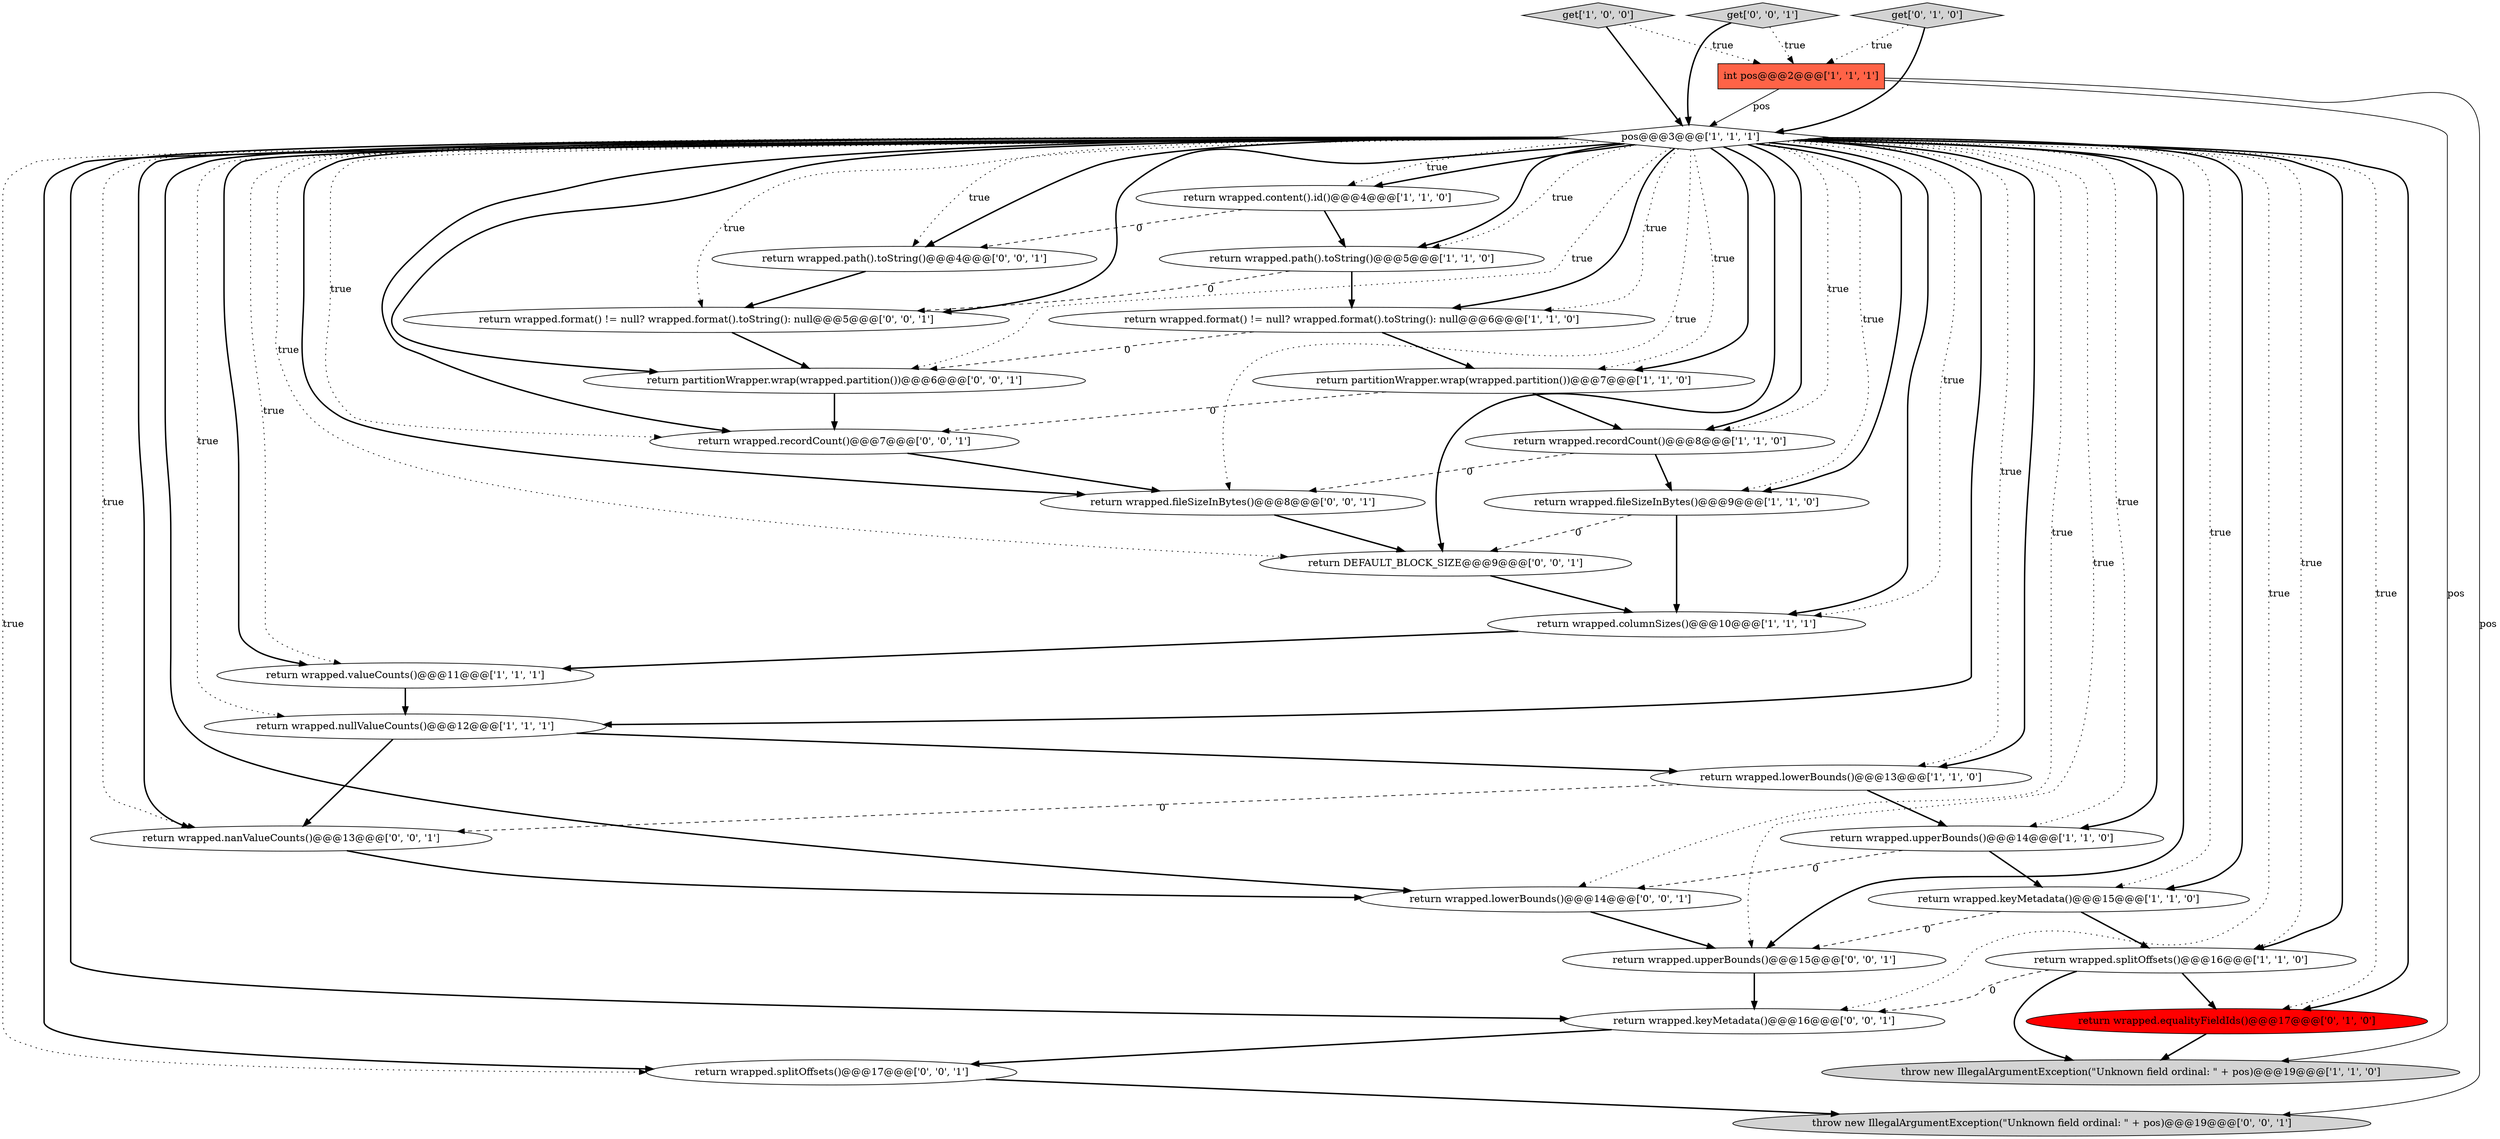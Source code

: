 digraph {
3 [style = filled, label = "return wrapped.format() != null? wrapped.format().toString(): null@@@6@@@['1', '1', '0']", fillcolor = white, shape = ellipse image = "AAA0AAABBB1BBB"];
29 [style = filled, label = "return wrapped.nanValueCounts()@@@13@@@['0', '0', '1']", fillcolor = white, shape = ellipse image = "AAA0AAABBB3BBB"];
22 [style = filled, label = "return DEFAULT_BLOCK_SIZE@@@9@@@['0', '0', '1']", fillcolor = white, shape = ellipse image = "AAA0AAABBB3BBB"];
19 [style = filled, label = "return wrapped.lowerBounds()@@@14@@@['0', '0', '1']", fillcolor = white, shape = ellipse image = "AAA0AAABBB3BBB"];
1 [style = filled, label = "return wrapped.path().toString()@@@5@@@['1', '1', '0']", fillcolor = white, shape = ellipse image = "AAA0AAABBB1BBB"];
25 [style = filled, label = "return wrapped.recordCount()@@@7@@@['0', '0', '1']", fillcolor = white, shape = ellipse image = "AAA0AAABBB3BBB"];
27 [style = filled, label = "return partitionWrapper.wrap(wrapped.partition())@@@6@@@['0', '0', '1']", fillcolor = white, shape = ellipse image = "AAA0AAABBB3BBB"];
4 [style = filled, label = "get['1', '0', '0']", fillcolor = lightgray, shape = diamond image = "AAA0AAABBB1BBB"];
23 [style = filled, label = "return wrapped.path().toString()@@@4@@@['0', '0', '1']", fillcolor = white, shape = ellipse image = "AAA0AAABBB3BBB"];
21 [style = filled, label = "get['0', '0', '1']", fillcolor = lightgray, shape = diamond image = "AAA0AAABBB3BBB"];
24 [style = filled, label = "return wrapped.format() != null? wrapped.format().toString(): null@@@5@@@['0', '0', '1']", fillcolor = white, shape = ellipse image = "AAA0AAABBB3BBB"];
13 [style = filled, label = "return wrapped.keyMetadata()@@@15@@@['1', '1', '0']", fillcolor = white, shape = ellipse image = "AAA0AAABBB1BBB"];
14 [style = filled, label = "return wrapped.valueCounts()@@@11@@@['1', '1', '1']", fillcolor = white, shape = ellipse image = "AAA0AAABBB1BBB"];
16 [style = filled, label = "throw new IllegalArgumentException(\"Unknown field ordinal: \" + pos)@@@19@@@['1', '1', '0']", fillcolor = lightgray, shape = ellipse image = "AAA0AAABBB1BBB"];
31 [style = filled, label = "return wrapped.fileSizeInBytes()@@@8@@@['0', '0', '1']", fillcolor = white, shape = ellipse image = "AAA0AAABBB3BBB"];
26 [style = filled, label = "return wrapped.splitOffsets()@@@17@@@['0', '0', '1']", fillcolor = white, shape = ellipse image = "AAA0AAABBB3BBB"];
28 [style = filled, label = "return wrapped.keyMetadata()@@@16@@@['0', '0', '1']", fillcolor = white, shape = ellipse image = "AAA0AAABBB3BBB"];
8 [style = filled, label = "return wrapped.fileSizeInBytes()@@@9@@@['1', '1', '0']", fillcolor = white, shape = ellipse image = "AAA0AAABBB1BBB"];
20 [style = filled, label = "return wrapped.upperBounds()@@@15@@@['0', '0', '1']", fillcolor = white, shape = ellipse image = "AAA0AAABBB3BBB"];
0 [style = filled, label = "return partitionWrapper.wrap(wrapped.partition())@@@7@@@['1', '1', '0']", fillcolor = white, shape = ellipse image = "AAA0AAABBB1BBB"];
2 [style = filled, label = "return wrapped.content().id()@@@4@@@['1', '1', '0']", fillcolor = white, shape = ellipse image = "AAA0AAABBB1BBB"];
11 [style = filled, label = "return wrapped.nullValueCounts()@@@12@@@['1', '1', '1']", fillcolor = white, shape = ellipse image = "AAA0AAABBB1BBB"];
5 [style = filled, label = "return wrapped.columnSizes()@@@10@@@['1', '1', '1']", fillcolor = white, shape = ellipse image = "AAA0AAABBB1BBB"];
15 [style = filled, label = "return wrapped.lowerBounds()@@@13@@@['1', '1', '0']", fillcolor = white, shape = ellipse image = "AAA0AAABBB1BBB"];
7 [style = filled, label = "return wrapped.upperBounds()@@@14@@@['1', '1', '0']", fillcolor = white, shape = ellipse image = "AAA0AAABBB1BBB"];
12 [style = filled, label = "pos@@@3@@@['1', '1', '1']", fillcolor = white, shape = diamond image = "AAA0AAABBB1BBB"];
18 [style = filled, label = "get['0', '1', '0']", fillcolor = lightgray, shape = diamond image = "AAA0AAABBB2BBB"];
10 [style = filled, label = "return wrapped.recordCount()@@@8@@@['1', '1', '0']", fillcolor = white, shape = ellipse image = "AAA0AAABBB1BBB"];
17 [style = filled, label = "return wrapped.equalityFieldIds()@@@17@@@['0', '1', '0']", fillcolor = red, shape = ellipse image = "AAA1AAABBB2BBB"];
30 [style = filled, label = "throw new IllegalArgumentException(\"Unknown field ordinal: \" + pos)@@@19@@@['0', '0', '1']", fillcolor = lightgray, shape = ellipse image = "AAA0AAABBB3BBB"];
9 [style = filled, label = "int pos@@@2@@@['1', '1', '1']", fillcolor = tomato, shape = box image = "AAA0AAABBB1BBB"];
6 [style = filled, label = "return wrapped.splitOffsets()@@@16@@@['1', '1', '0']", fillcolor = white, shape = ellipse image = "AAA0AAABBB1BBB"];
12->5 [style = bold, label=""];
9->12 [style = solid, label="pos"];
12->8 [style = dotted, label="true"];
13->20 [style = dashed, label="0"];
12->15 [style = dotted, label="true"];
11->29 [style = bold, label=""];
9->30 [style = solid, label="pos"];
12->7 [style = bold, label=""];
25->31 [style = bold, label=""];
12->2 [style = bold, label=""];
12->10 [style = bold, label=""];
12->20 [style = dotted, label="true"];
0->25 [style = dashed, label="0"];
10->8 [style = bold, label=""];
14->11 [style = bold, label=""];
24->27 [style = bold, label=""];
27->25 [style = bold, label=""];
12->22 [style = bold, label=""];
17->16 [style = bold, label=""];
12->3 [style = dotted, label="true"];
12->17 [style = dotted, label="true"];
9->16 [style = solid, label="pos"];
12->31 [style = dotted, label="true"];
12->28 [style = bold, label=""];
12->23 [style = dotted, label="true"];
19->20 [style = bold, label=""];
12->2 [style = dotted, label="true"];
12->11 [style = bold, label=""];
18->12 [style = bold, label=""];
10->31 [style = dashed, label="0"];
15->29 [style = dashed, label="0"];
12->1 [style = bold, label=""];
22->5 [style = bold, label=""];
3->0 [style = bold, label=""];
12->11 [style = dotted, label="true"];
12->27 [style = dotted, label="true"];
12->22 [style = dotted, label="true"];
12->29 [style = bold, label=""];
21->9 [style = dotted, label="true"];
12->10 [style = dotted, label="true"];
12->6 [style = dotted, label="true"];
12->19 [style = dotted, label="true"];
1->24 [style = dashed, label="0"];
12->14 [style = bold, label=""];
12->0 [style = dotted, label="true"];
12->7 [style = dotted, label="true"];
12->25 [style = dotted, label="true"];
12->31 [style = bold, label=""];
2->23 [style = dashed, label="0"];
6->17 [style = bold, label=""];
2->1 [style = bold, label=""];
3->27 [style = dashed, label="0"];
12->17 [style = bold, label=""];
1->3 [style = bold, label=""];
12->20 [style = bold, label=""];
28->26 [style = bold, label=""];
12->24 [style = bold, label=""];
21->12 [style = bold, label=""];
12->26 [style = dotted, label="true"];
8->22 [style = dashed, label="0"];
12->13 [style = bold, label=""];
6->28 [style = dashed, label="0"];
12->13 [style = dotted, label="true"];
29->19 [style = bold, label=""];
12->8 [style = bold, label=""];
18->9 [style = dotted, label="true"];
12->24 [style = dotted, label="true"];
4->12 [style = bold, label=""];
12->3 [style = bold, label=""];
13->6 [style = bold, label=""];
12->27 [style = bold, label=""];
7->13 [style = bold, label=""];
31->22 [style = bold, label=""];
15->7 [style = bold, label=""];
12->29 [style = dotted, label="true"];
20->28 [style = bold, label=""];
12->15 [style = bold, label=""];
12->1 [style = dotted, label="true"];
12->26 [style = bold, label=""];
5->14 [style = bold, label=""];
12->6 [style = bold, label=""];
12->0 [style = bold, label=""];
11->15 [style = bold, label=""];
12->28 [style = dotted, label="true"];
26->30 [style = bold, label=""];
12->14 [style = dotted, label="true"];
0->10 [style = bold, label=""];
23->24 [style = bold, label=""];
8->5 [style = bold, label=""];
12->5 [style = dotted, label="true"];
7->19 [style = dashed, label="0"];
6->16 [style = bold, label=""];
12->25 [style = bold, label=""];
12->23 [style = bold, label=""];
4->9 [style = dotted, label="true"];
12->19 [style = bold, label=""];
}
